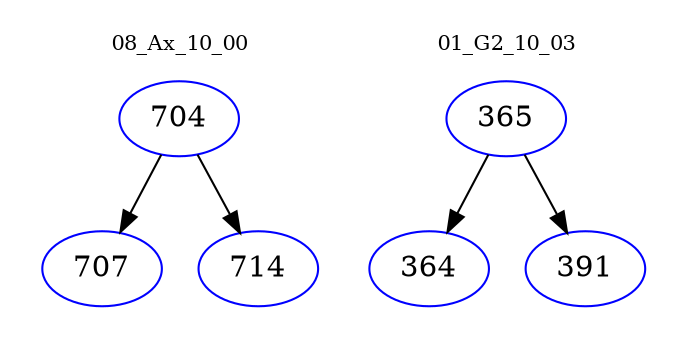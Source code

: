 digraph{
subgraph cluster_0 {
color = white
label = "08_Ax_10_00";
fontsize=10;
T0_704 [label="704", color="blue"]
T0_704 -> T0_707 [color="black"]
T0_707 [label="707", color="blue"]
T0_704 -> T0_714 [color="black"]
T0_714 [label="714", color="blue"]
}
subgraph cluster_1 {
color = white
label = "01_G2_10_03";
fontsize=10;
T1_365 [label="365", color="blue"]
T1_365 -> T1_364 [color="black"]
T1_364 [label="364", color="blue"]
T1_365 -> T1_391 [color="black"]
T1_391 [label="391", color="blue"]
}
}
